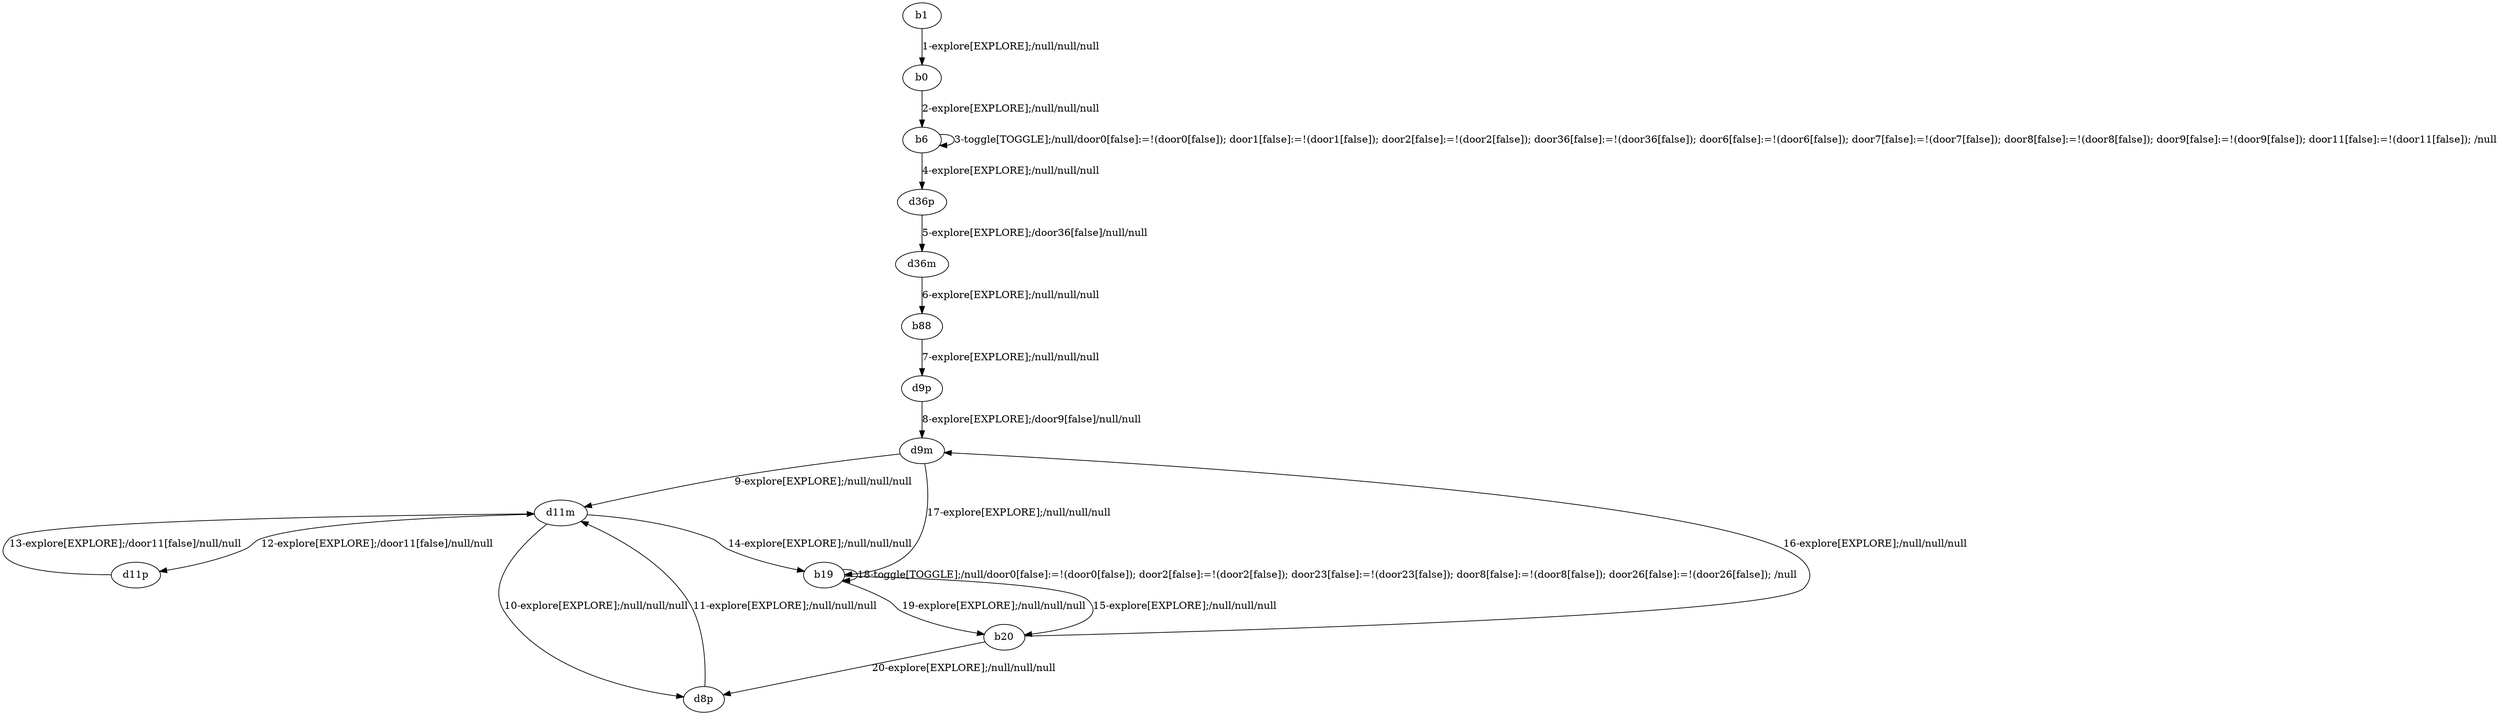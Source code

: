 # Total number of goals covered by this test: 9
# b19 --> b20
# d9m --> d11m
# d11m --> d11p
# b20 --> d9m
# b19 --> b19
# d11p --> d11m
# b20 --> d8p
# d11m --> b19
# d9m --> b19

digraph g {
"b1" -> "b0" [label = "1-explore[EXPLORE];/null/null/null"];
"b0" -> "b6" [label = "2-explore[EXPLORE];/null/null/null"];
"b6" -> "b6" [label = "3-toggle[TOGGLE];/null/door0[false]:=!(door0[false]); door1[false]:=!(door1[false]); door2[false]:=!(door2[false]); door36[false]:=!(door36[false]); door6[false]:=!(door6[false]); door7[false]:=!(door7[false]); door8[false]:=!(door8[false]); door9[false]:=!(door9[false]); door11[false]:=!(door11[false]); /null"];
"b6" -> "d36p" [label = "4-explore[EXPLORE];/null/null/null"];
"d36p" -> "d36m" [label = "5-explore[EXPLORE];/door36[false]/null/null"];
"d36m" -> "b88" [label = "6-explore[EXPLORE];/null/null/null"];
"b88" -> "d9p" [label = "7-explore[EXPLORE];/null/null/null"];
"d9p" -> "d9m" [label = "8-explore[EXPLORE];/door9[false]/null/null"];
"d9m" -> "d11m" [label = "9-explore[EXPLORE];/null/null/null"];
"d11m" -> "d8p" [label = "10-explore[EXPLORE];/null/null/null"];
"d8p" -> "d11m" [label = "11-explore[EXPLORE];/null/null/null"];
"d11m" -> "d11p" [label = "12-explore[EXPLORE];/door11[false]/null/null"];
"d11p" -> "d11m" [label = "13-explore[EXPLORE];/door11[false]/null/null"];
"d11m" -> "b19" [label = "14-explore[EXPLORE];/null/null/null"];
"b19" -> "b20" [label = "15-explore[EXPLORE];/null/null/null"];
"b20" -> "d9m" [label = "16-explore[EXPLORE];/null/null/null"];
"d9m" -> "b19" [label = "17-explore[EXPLORE];/null/null/null"];
"b19" -> "b19" [label = "18-toggle[TOGGLE];/null/door0[false]:=!(door0[false]); door2[false]:=!(door2[false]); door23[false]:=!(door23[false]); door8[false]:=!(door8[false]); door26[false]:=!(door26[false]); /null"];
"b19" -> "b20" [label = "19-explore[EXPLORE];/null/null/null"];
"b20" -> "d8p" [label = "20-explore[EXPLORE];/null/null/null"];
}
